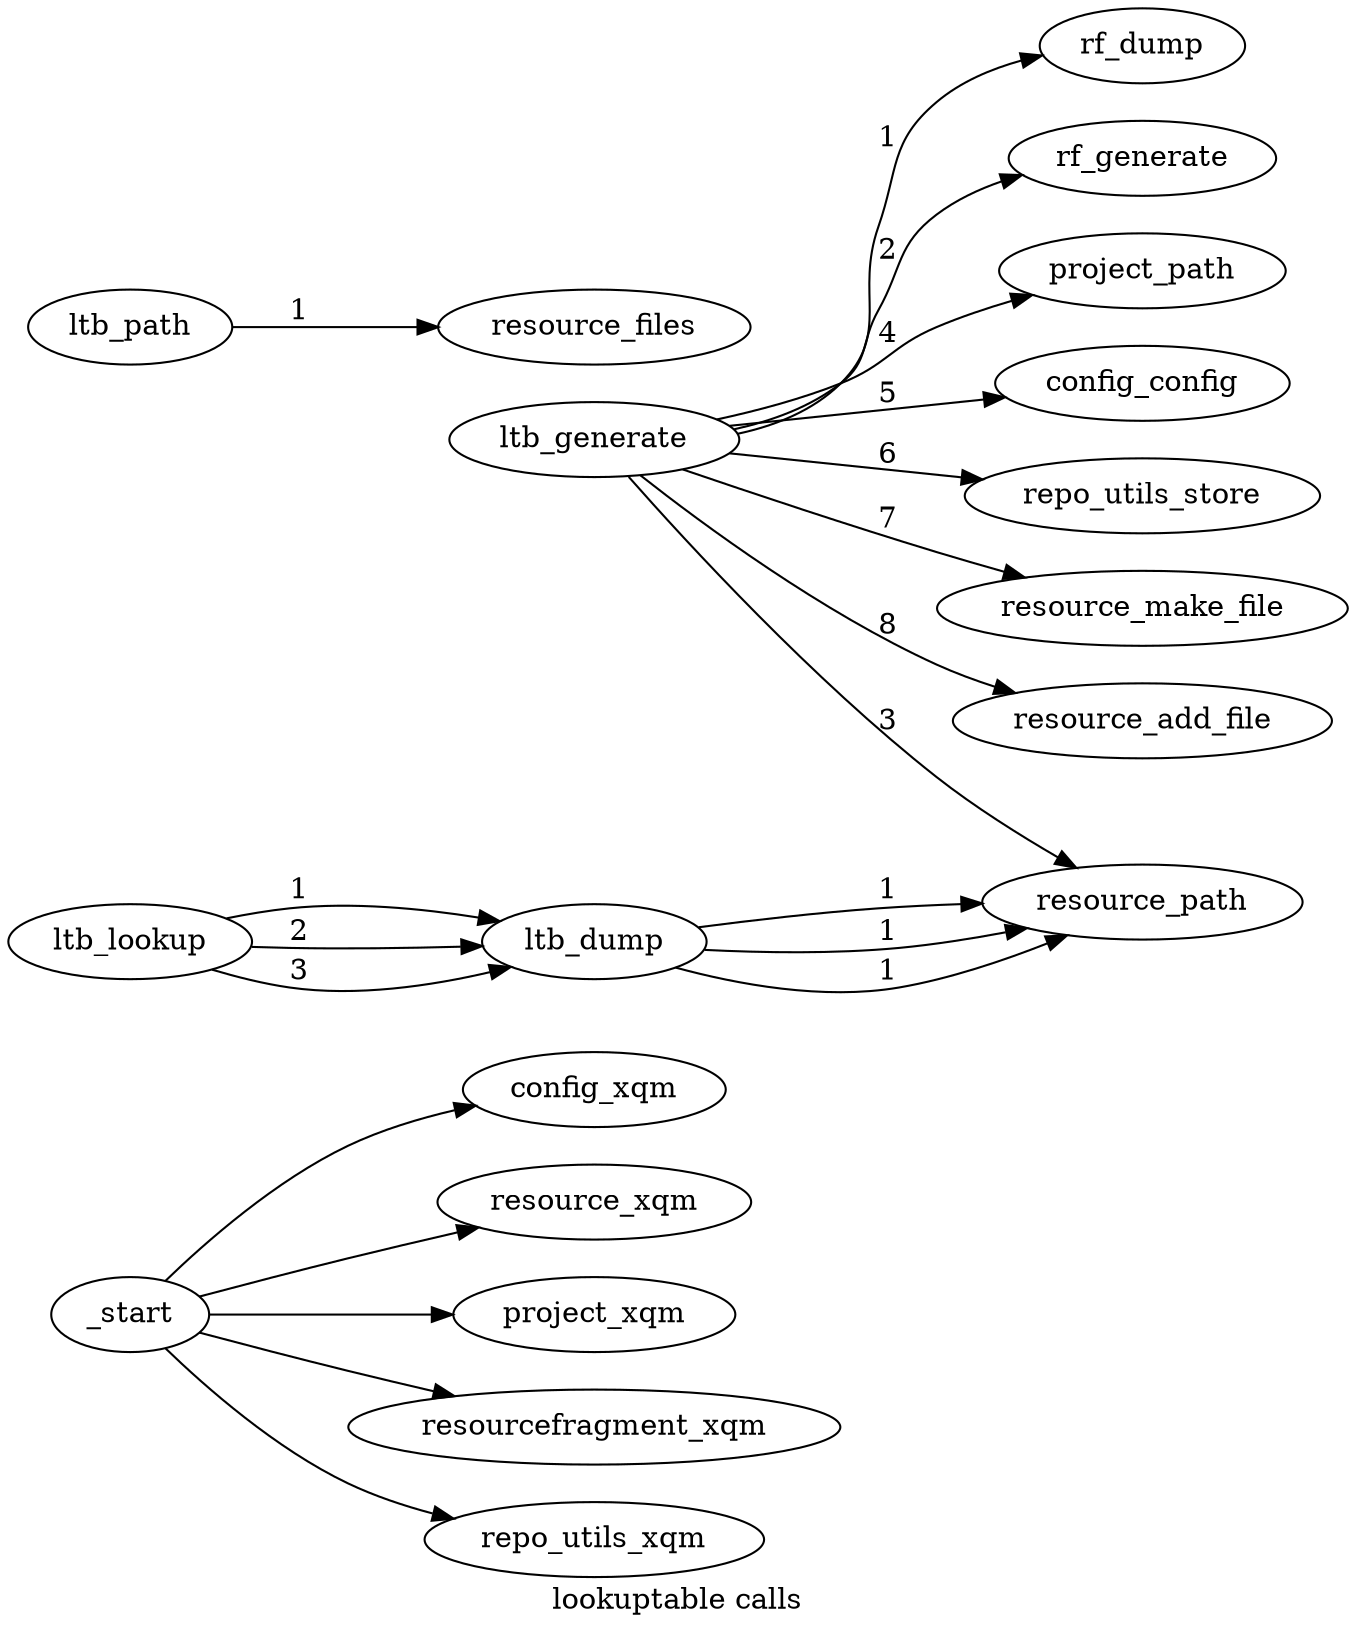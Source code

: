  /* dot -olookuptable_calls.png -Tpng lookuptable_calls.dot */ 
digraph lookuptable_calls {
label="lookuptable calls";
rankdir=LR;
_start -> config_xqm ;
_start -> resource_xqm ;
_start -> project_xqm ;
_start -> resourcefragment_xqm ;
_start -> repo_utils_xqm ;
ltb_generate -> rf_dump [label= 1 ];
ltb_generate -> rf_generate [label= 2 ];
ltb_generate -> resource_path [label= 3 ];
ltb_generate -> project_path [label= 4 ];
ltb_generate -> config_config [label= 5 ];
ltb_generate -> repo_utils_store [label= 6 ];
ltb_generate -> resource_make_file [label= 7 ];
ltb_generate -> resource_add_file [label= 8 ];
ltb_lookup -> ltb_dump [label= 1 ];
ltb_lookup -> ltb_dump [label= 2 ];
ltb_lookup -> ltb_dump [label= 3 ];
ltb_dump -> resource_path [label= 1 ];
ltb_dump -> resource_path [label= 1 ];
ltb_dump -> resource_path [label= 1 ];
ltb_path -> resource_files [label= 1 ];
}
